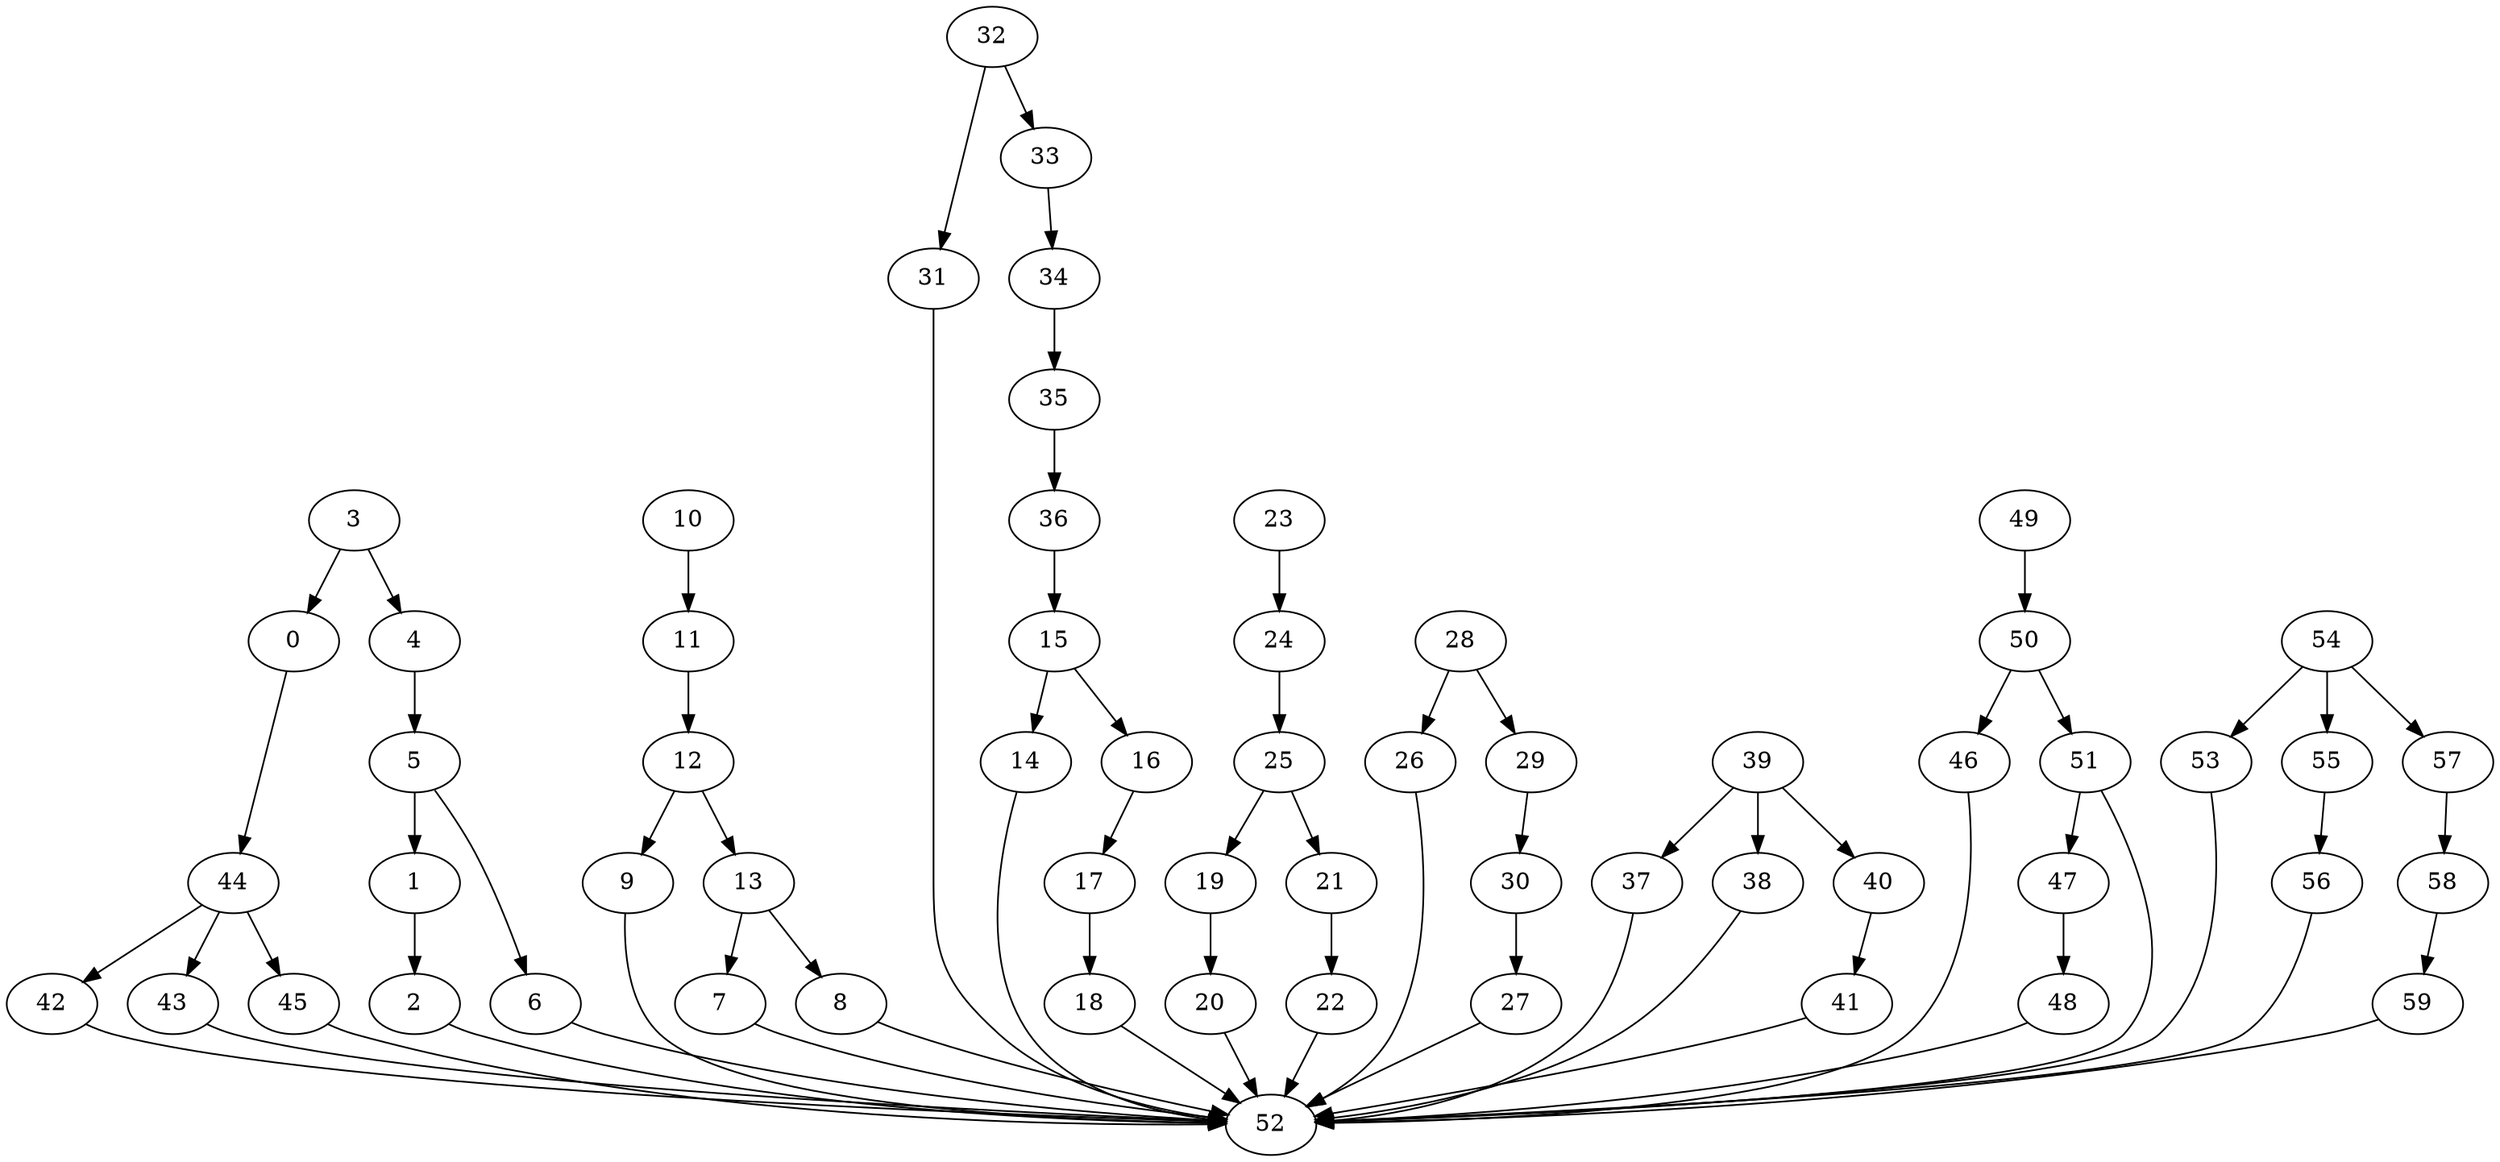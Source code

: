 strict digraph  {
0 [exec=122];
1 [exec=85];
2 [exec=74];
3 [exec=114];
4 [exec=186];
5 [exec=87];
6 [exec=129];
7 [exec=193];
8 [exec=75];
9 [exec=140];
10 [exec=161];
11 [exec=130];
12 [exec=102];
13 [exec=191];
14 [exec=111];
15 [exec=86];
16 [exec=189];
17 [exec=164];
18 [exec=73];
19 [exec=191];
20 [exec=124];
21 [exec=81];
22 [exec=190];
23 [exec=135];
24 [exec=188];
25 [exec=102];
26 [exec=97];
27 [exec=58];
28 [exec=116];
29 [exec=171];
30 [exec=67];
31 [exec=188];
32 [exec=150];
33 [exec=184];
34 [exec=120];
35 [exec=183];
36 [exec=110];
37 [exec=79];
38 [exec=174];
39 [exec=200];
40 [exec=135];
41 [exec=98];
42 [exec=106];
43 [exec=61];
44 [exec=196];
45 [exec=186];
46 [exec=150];
47 [exec=73];
48 [exec=144];
49 [exec=79];
50 [exec=59];
51 [exec=55];
52 [exec=99];
53 [exec=55];
54 [exec=189];
55 [exec=158];
56 [exec=75];
57 [exec=116];
58 [exec=67];
59 [exec=106];
0 -> 44  [comm=19];
1 -> 2  [comm=17];
2 -> 52  [comm=18];
3 -> 4  [comm=6];
3 -> 0  [comm=17];
4 -> 5  [comm=18];
5 -> 6  [comm=6];
5 -> 1  [comm=10];
6 -> 52  [comm=19];
7 -> 52  [comm=7];
8 -> 52  [comm=13];
9 -> 52  [comm=10];
10 -> 11  [comm=19];
11 -> 12  [comm=20];
12 -> 13  [comm=5];
12 -> 9  [comm=6];
13 -> 7  [comm=20];
13 -> 8  [comm=15];
14 -> 52  [comm=14];
15 -> 16  [comm=19];
15 -> 14  [comm=6];
16 -> 17  [comm=18];
17 -> 18  [comm=11];
18 -> 52  [comm=7];
19 -> 20  [comm=9];
20 -> 52  [comm=5];
21 -> 22  [comm=17];
22 -> 52  [comm=18];
23 -> 24  [comm=15];
24 -> 25  [comm=5];
25 -> 19  [comm=11];
25 -> 21  [comm=5];
26 -> 52  [comm=5];
27 -> 52  [comm=8];
28 -> 29  [comm=11];
28 -> 26  [comm=8];
29 -> 30  [comm=11];
30 -> 27  [comm=14];
31 -> 52  [comm=13];
32 -> 33  [comm=10];
32 -> 31  [comm=8];
33 -> 34  [comm=20];
34 -> 35  [comm=17];
35 -> 36  [comm=7];
36 -> 15  [comm=5];
37 -> 52  [comm=13];
38 -> 52  [comm=19];
39 -> 40  [comm=8];
39 -> 37  [comm=13];
39 -> 38  [comm=9];
40 -> 41  [comm=16];
41 -> 52  [comm=8];
42 -> 52  [comm=9];
43 -> 52  [comm=13];
44 -> 45  [comm=5];
44 -> 42  [comm=6];
44 -> 43  [comm=6];
45 -> 52  [comm=11];
46 -> 52  [comm=13];
47 -> 48  [comm=15];
48 -> 52  [comm=16];
49 -> 50  [comm=6];
50 -> 51  [comm=20];
50 -> 46  [comm=19];
51 -> 52  [comm=18];
51 -> 47  [comm=16];
53 -> 52  [comm=10];
54 -> 55  [comm=11];
54 -> 53  [comm=17];
54 -> 57  [comm=14];
55 -> 56  [comm=5];
56 -> 52  [comm=9];
57 -> 58  [comm=9];
58 -> 59  [comm=13];
59 -> 52  [comm=15];
}
